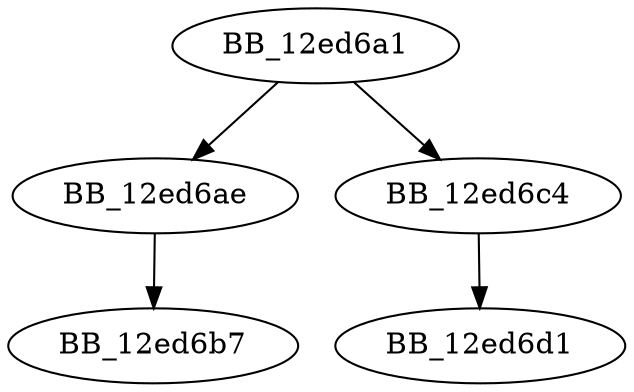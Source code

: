 DiGraph __lock_file2{
BB_12ed6a1->BB_12ed6ae
BB_12ed6a1->BB_12ed6c4
BB_12ed6ae->BB_12ed6b7
BB_12ed6c4->BB_12ed6d1
}
